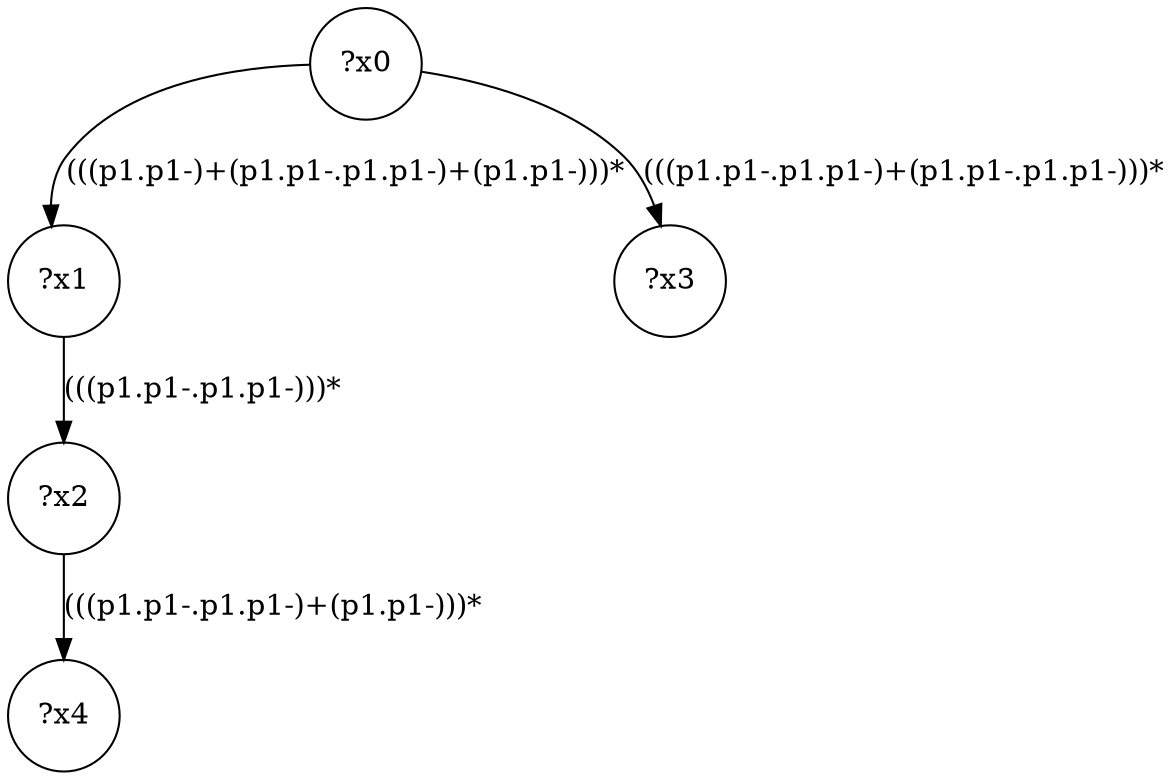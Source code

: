 digraph g {
	x0 [shape=circle, label="?x0"];
	x1 [shape=circle, label="?x1"];
	x0 -> x1 [label="(((p1.p1-)+(p1.p1-.p1.p1-)+(p1.p1-)))*"];
	x2 [shape=circle, label="?x2"];
	x1 -> x2 [label="(((p1.p1-.p1.p1-)))*"];
	x3 [shape=circle, label="?x3"];
	x0 -> x3 [label="(((p1.p1-.p1.p1-)+(p1.p1-.p1.p1-)))*"];
	x4 [shape=circle, label="?x4"];
	x2 -> x4 [label="(((p1.p1-.p1.p1-)+(p1.p1-)))*"];
}
